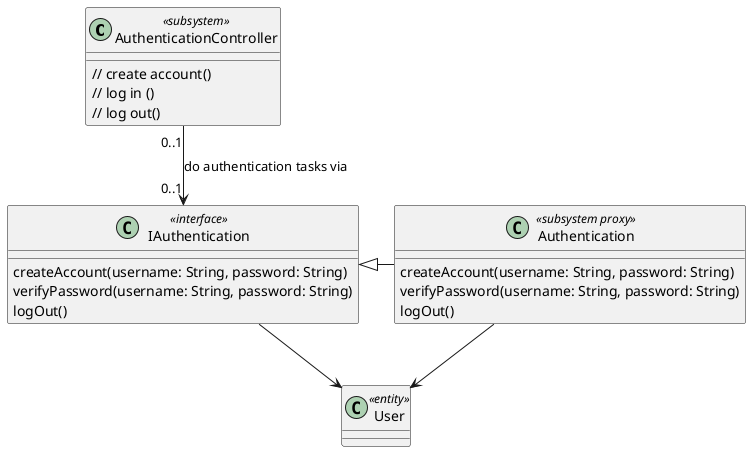 @startuml
class AuthenticationController <<subsystem>> {
    // create account()
    // log in ()
    // log out()
}

class IAuthentication <<interface>> {
    createAccount(username: String, password: String)
    verifyPassword(username: String, password: String)
    logOut()
}

class Authentication <<subsystem proxy>> {
    createAccount(username: String, password: String)
    verifyPassword(username: String, password: String)
    logOut()
}

class User <<entity>>

AuthenticationController "0..1" --> "0..1" IAuthentication : do authentication tasks via

IAuthentication <|- Authentication
IAuthentication --> User
Authentication --> User

@enduml
